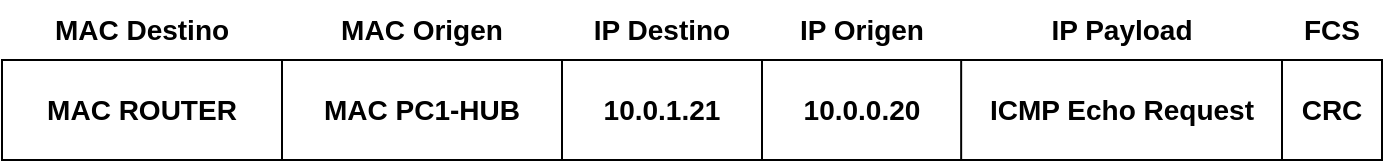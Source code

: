 <mxfile version="28.1.2">
  <diagram name="Página-1" id="ZqJggYwmCihBwyBF9mfM">
    <mxGraphModel dx="752" dy="471" grid="1" gridSize="10" guides="1" tooltips="1" connect="1" arrows="1" fold="1" page="1" pageScale="1" pageWidth="827" pageHeight="1169" math="0" shadow="0">
      <root>
        <mxCell id="0" />
        <mxCell id="1" parent="0" />
        <mxCell id="Z-MSISZxqHLMzWKd-YyI-1" value="" style="rounded=0;whiteSpace=wrap;html=1;" parent="1" vertex="1">
          <mxGeometry x="40" y="420" width="690" height="50" as="geometry" />
        </mxCell>
        <mxCell id="Z-MSISZxqHLMzWKd-YyI-3" value="" style="endArrow=none;html=1;rounded=0;" parent="1" edge="1">
          <mxGeometry width="50" height="50" relative="1" as="geometry">
            <mxPoint x="180" y="470" as="sourcePoint" />
            <mxPoint x="180" y="420" as="targetPoint" />
          </mxGeometry>
        </mxCell>
        <mxCell id="Z-MSISZxqHLMzWKd-YyI-5" value="MAC Destino" style="text;html=1;align=center;verticalAlign=middle;whiteSpace=wrap;rounded=0;fontStyle=1;fontSize=14;" parent="1" vertex="1">
          <mxGeometry x="40" y="390" width="140" height="30" as="geometry" />
        </mxCell>
        <mxCell id="Z-MSISZxqHLMzWKd-YyI-6" value="" style="endArrow=none;html=1;rounded=0;" parent="1" edge="1">
          <mxGeometry width="50" height="50" relative="1" as="geometry">
            <mxPoint x="320" y="470" as="sourcePoint" />
            <mxPoint x="320" y="420" as="targetPoint" />
          </mxGeometry>
        </mxCell>
        <mxCell id="Z-MSISZxqHLMzWKd-YyI-8" value="" style="endArrow=none;html=1;rounded=0;" parent="1" edge="1">
          <mxGeometry width="50" height="50" relative="1" as="geometry">
            <mxPoint x="420" y="470" as="sourcePoint" />
            <mxPoint x="420" y="420" as="targetPoint" />
          </mxGeometry>
        </mxCell>
        <mxCell id="Z-MSISZxqHLMzWKd-YyI-9" value="MAC Origen" style="text;html=1;align=center;verticalAlign=middle;whiteSpace=wrap;rounded=0;fontStyle=1;fontSize=14;" parent="1" vertex="1">
          <mxGeometry x="180" y="390" width="140" height="30" as="geometry" />
        </mxCell>
        <mxCell id="Z-MSISZxqHLMzWKd-YyI-10" value="MAC ROUTER" style="text;html=1;align=center;verticalAlign=middle;whiteSpace=wrap;rounded=0;fontStyle=1;fontSize=14;" parent="1" vertex="1">
          <mxGeometry x="40" y="420" width="140" height="50" as="geometry" />
        </mxCell>
        <mxCell id="Z-MSISZxqHLMzWKd-YyI-11" value="MAC PC1-HUB" style="text;html=1;align=center;verticalAlign=middle;whiteSpace=wrap;rounded=0;fontStyle=1;fontSize=14;" parent="1" vertex="1">
          <mxGeometry x="180" y="420" width="140" height="50" as="geometry" />
        </mxCell>
        <mxCell id="Z-MSISZxqHLMzWKd-YyI-12" value="10.0.1.21" style="text;html=1;align=center;verticalAlign=middle;whiteSpace=wrap;rounded=0;fontStyle=1;fontSize=14;" parent="1" vertex="1">
          <mxGeometry x="320" y="420" width="100" height="50" as="geometry" />
        </mxCell>
        <mxCell id="Z-MSISZxqHLMzWKd-YyI-13" value="" style="endArrow=none;html=1;rounded=0;" parent="1" edge="1">
          <mxGeometry width="50" height="50" relative="1" as="geometry">
            <mxPoint x="680" y="470" as="sourcePoint" />
            <mxPoint x="680" y="420" as="targetPoint" />
          </mxGeometry>
        </mxCell>
        <mxCell id="Z-MSISZxqHLMzWKd-YyI-14" value="ICMP Echo Request" style="text;html=1;align=center;verticalAlign=middle;whiteSpace=wrap;rounded=0;fontStyle=1;fontSize=14;" parent="1" vertex="1">
          <mxGeometry x="520" y="420" width="160" height="50" as="geometry" />
        </mxCell>
        <mxCell id="Z-MSISZxqHLMzWKd-YyI-15" value="CRC" style="text;html=1;align=center;verticalAlign=middle;whiteSpace=wrap;rounded=0;fontStyle=1;fontSize=14;" parent="1" vertex="1">
          <mxGeometry x="680" y="420" width="50" height="50" as="geometry" />
        </mxCell>
        <mxCell id="Z-MSISZxqHLMzWKd-YyI-16" value="" style="endArrow=none;html=1;rounded=0;" parent="1" edge="1">
          <mxGeometry width="50" height="50" relative="1" as="geometry">
            <mxPoint x="519.58" y="470" as="sourcePoint" />
            <mxPoint x="519.58" y="420" as="targetPoint" />
          </mxGeometry>
        </mxCell>
        <mxCell id="Z-MSISZxqHLMzWKd-YyI-17" value="10.0.0.20" style="text;html=1;align=center;verticalAlign=middle;whiteSpace=wrap;rounded=0;fontStyle=1;fontSize=14;" parent="1" vertex="1">
          <mxGeometry x="420" y="420" width="100" height="50" as="geometry" />
        </mxCell>
        <mxCell id="Z-MSISZxqHLMzWKd-YyI-19" value="IP Destino" style="text;html=1;align=center;verticalAlign=middle;whiteSpace=wrap;rounded=0;fontStyle=1;fontSize=14;" parent="1" vertex="1">
          <mxGeometry x="320" y="390" width="100" height="30" as="geometry" />
        </mxCell>
        <mxCell id="Z-MSISZxqHLMzWKd-YyI-20" value="IP Origen" style="text;html=1;align=center;verticalAlign=middle;whiteSpace=wrap;rounded=0;fontStyle=1;fontSize=14;" parent="1" vertex="1">
          <mxGeometry x="420" y="390" width="100" height="30" as="geometry" />
        </mxCell>
        <mxCell id="Z-MSISZxqHLMzWKd-YyI-21" value="IP Payload" style="text;html=1;align=center;verticalAlign=middle;whiteSpace=wrap;rounded=0;fontStyle=1;fontSize=14;" parent="1" vertex="1">
          <mxGeometry x="520" y="390" width="160" height="30" as="geometry" />
        </mxCell>
        <mxCell id="Z-MSISZxqHLMzWKd-YyI-22" value="FCS" style="text;html=1;align=center;verticalAlign=middle;whiteSpace=wrap;rounded=0;fontStyle=1;fontSize=14;" parent="1" vertex="1">
          <mxGeometry x="680" y="390" width="50" height="30" as="geometry" />
        </mxCell>
      </root>
    </mxGraphModel>
  </diagram>
</mxfile>

